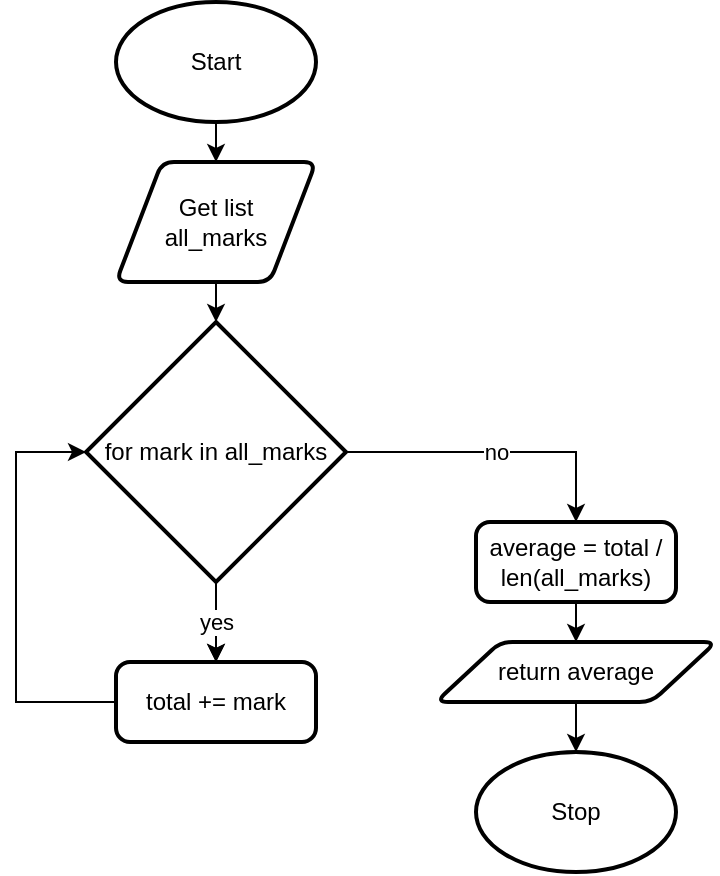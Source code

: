 <mxfile>
    <diagram id="iAUTcjoXrLZ5sLs8lEz6" name="Page-1">
        <mxGraphModel dx="1074" dy="741" grid="1" gridSize="10" guides="1" tooltips="1" connect="1" arrows="1" fold="1" page="1" pageScale="1" pageWidth="827" pageHeight="1169" math="0" shadow="0">
            <root>
                <mxCell id="0"/>
                <mxCell id="1" parent="0"/>
                <mxCell id="4" value="" style="edgeStyle=none;html=1;" edge="1" parent="1" source="2" target="3">
                    <mxGeometry relative="1" as="geometry"/>
                </mxCell>
                <mxCell id="2" value="Start" style="strokeWidth=2;html=1;shape=mxgraph.flowchart.start_1;whiteSpace=wrap;" vertex="1" parent="1">
                    <mxGeometry x="280" y="150" width="100" height="60" as="geometry"/>
                </mxCell>
                <mxCell id="9" value="" style="edgeStyle=none;html=1;" edge="1" parent="1" source="3" target="8">
                    <mxGeometry relative="1" as="geometry"/>
                </mxCell>
                <mxCell id="3" value="Get list&lt;br&gt;all_marks" style="shape=parallelogram;html=1;strokeWidth=2;perimeter=parallelogramPerimeter;whiteSpace=wrap;rounded=1;arcSize=12;size=0.23;" vertex="1" parent="1">
                    <mxGeometry x="280" y="230" width="100" height="60" as="geometry"/>
                </mxCell>
                <mxCell id="11" value="" style="edgeStyle=none;html=1;" edge="1" parent="1" source="8" target="10">
                    <mxGeometry relative="1" as="geometry"/>
                </mxCell>
                <mxCell id="14" value="yes" style="edgeStyle=orthogonalEdgeStyle;rounded=0;html=1;" edge="1" parent="1" source="8" target="10">
                    <mxGeometry relative="1" as="geometry"/>
                </mxCell>
                <mxCell id="15" value="no" style="edgeStyle=orthogonalEdgeStyle;rounded=0;html=1;exitX=1;exitY=0.5;exitDx=0;exitDy=0;exitPerimeter=0;entryX=0.5;entryY=0;entryDx=0;entryDy=0;" edge="1" parent="1" source="8" target="16">
                    <mxGeometry relative="1" as="geometry">
                        <mxPoint x="480" y="375" as="targetPoint"/>
                    </mxGeometry>
                </mxCell>
                <mxCell id="8" value="for mark in all_marks" style="strokeWidth=2;html=1;shape=mxgraph.flowchart.decision;whiteSpace=wrap;" vertex="1" parent="1">
                    <mxGeometry x="265" y="310" width="130" height="130" as="geometry"/>
                </mxCell>
                <mxCell id="13" style="edgeStyle=orthogonalEdgeStyle;html=1;exitX=0;exitY=0.5;exitDx=0;exitDy=0;entryX=0;entryY=0.5;entryDx=0;entryDy=0;entryPerimeter=0;rounded=0;" edge="1" parent="1" source="10" target="8">
                    <mxGeometry relative="1" as="geometry">
                        <Array as="points">
                            <mxPoint x="230" y="500"/>
                            <mxPoint x="230" y="375"/>
                        </Array>
                    </mxGeometry>
                </mxCell>
                <mxCell id="10" value="total += mark" style="rounded=1;whiteSpace=wrap;html=1;absoluteArcSize=1;arcSize=14;strokeWidth=2;" vertex="1" parent="1">
                    <mxGeometry x="280" y="480" width="100" height="40" as="geometry"/>
                </mxCell>
                <mxCell id="18" value="" style="edgeStyle=orthogonalEdgeStyle;rounded=0;html=1;" edge="1" parent="1" source="16" target="17">
                    <mxGeometry relative="1" as="geometry"/>
                </mxCell>
                <mxCell id="16" value="average = total / len(all_marks)" style="rounded=1;whiteSpace=wrap;html=1;absoluteArcSize=1;arcSize=14;strokeWidth=2;" vertex="1" parent="1">
                    <mxGeometry x="460" y="410" width="100" height="40" as="geometry"/>
                </mxCell>
                <mxCell id="20" value="" style="edgeStyle=orthogonalEdgeStyle;rounded=0;html=1;" edge="1" parent="1" source="17" target="19">
                    <mxGeometry relative="1" as="geometry"/>
                </mxCell>
                <mxCell id="17" value="return average" style="shape=parallelogram;html=1;strokeWidth=2;perimeter=parallelogramPerimeter;whiteSpace=wrap;rounded=1;arcSize=12;size=0.23;" vertex="1" parent="1">
                    <mxGeometry x="440" y="470" width="140" height="30" as="geometry"/>
                </mxCell>
                <mxCell id="19" value="Stop" style="strokeWidth=2;html=1;shape=mxgraph.flowchart.start_1;whiteSpace=wrap;" vertex="1" parent="1">
                    <mxGeometry x="460" y="525" width="100" height="60" as="geometry"/>
                </mxCell>
            </root>
        </mxGraphModel>
    </diagram>
</mxfile>